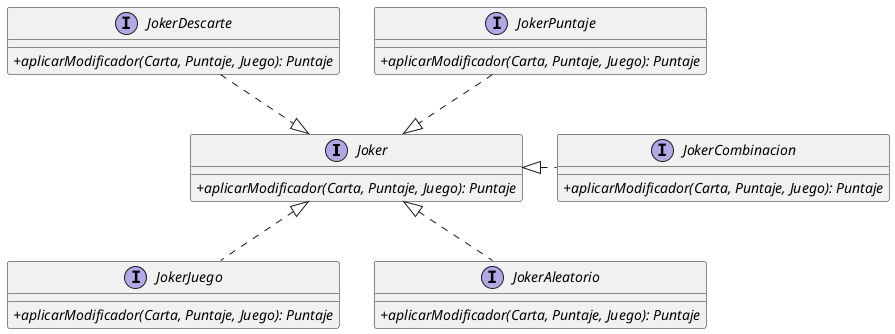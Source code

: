 @startuml Clases
skinparam classAttributeIconSize 0
interface Joker {
{abstract}+aplicarModificador(Carta, Puntaje, Juego): Puntaje
}

interface JokerPuntaje {
{abstract}+aplicarModificador(Carta, Puntaje, Juego): Puntaje
}

interface JokerDescarte {
{abstract}+aplicarModificador(Carta, Puntaje, Juego): Puntaje
}

interface JokerJuego {
{abstract}+aplicarModificador(Carta, Puntaje, Juego): Puntaje
}

interface JokerAleatorio{
{abstract}+aplicarModificador(Carta, Puntaje, Juego): Puntaje
}

interface JokerCombinacion{
{abstract}+aplicarModificador(Carta, Puntaje, Juego): Puntaje
}

Joker <|.up. JokerPuntaje
Joker <|.up. JokerDescarte
Joker <|.. JokerJuego
Joker <|.. JokerAleatorio
Joker <|.right. JokerCombinacion

@enduml Clases
